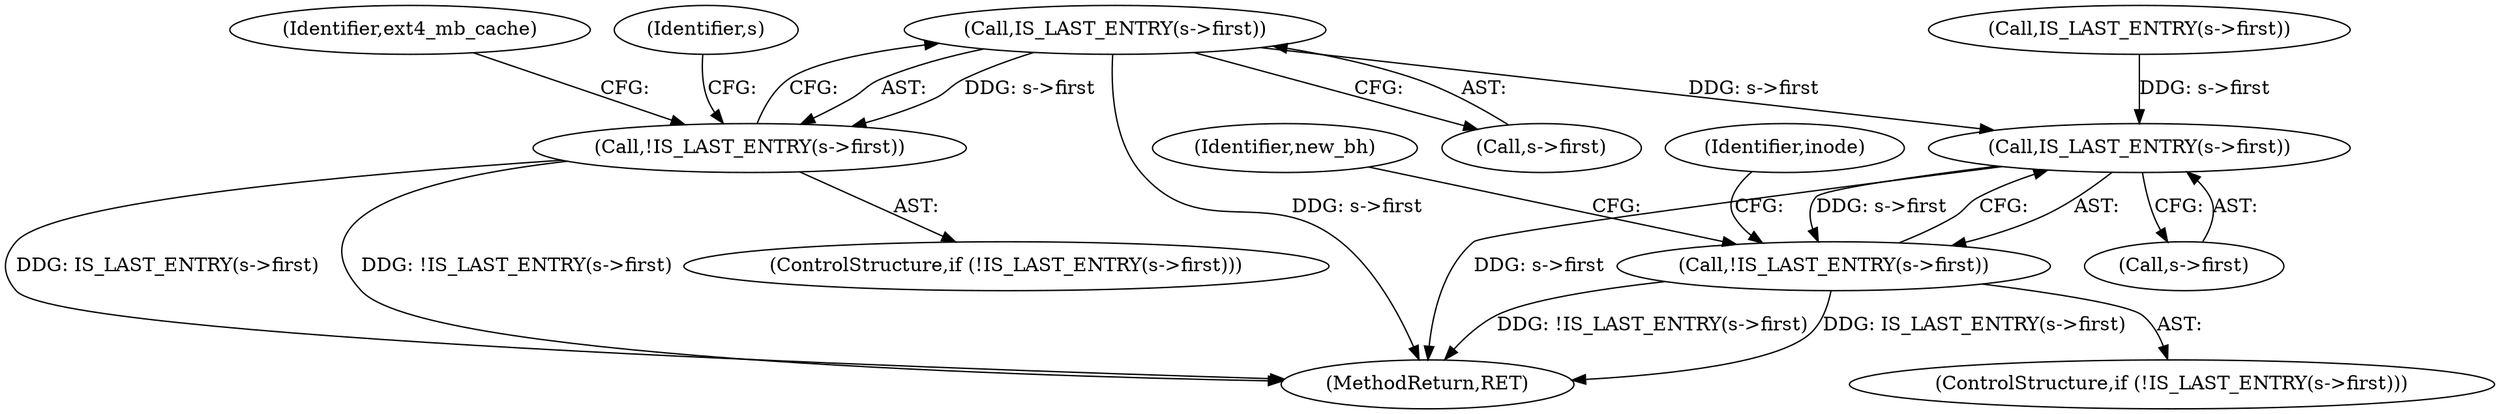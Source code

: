digraph "0_linux_82939d7999dfc1f1998c4b1c12e2f19edbdff272_3@pointer" {
"1000233" [label="(Call,IS_LAST_ENTRY(s->first))"];
"1000232" [label="(Call,!IS_LAST_ENTRY(s->first))"];
"1000499" [label="(Call,IS_LAST_ENTRY(s->first))"];
"1000498" [label="(Call,!IS_LAST_ENTRY(s->first))"];
"1000498" [label="(Call,!IS_LAST_ENTRY(s->first))"];
"1000505" [label="(Identifier,new_bh)"];
"1000231" [label="(ControlStructure,if (!IS_LAST_ENTRY(s->first)))"];
"1000240" [label="(Identifier,s)"];
"1000500" [label="(Call,s->first)"];
"1000730" [label="(Identifier,inode)"];
"1000246" [label="(Identifier,ext4_mb_cache)"];
"1000233" [label="(Call,IS_LAST_ENTRY(s->first))"];
"1000234" [label="(Call,s->first)"];
"1000484" [label="(Call,IS_LAST_ENTRY(s->first))"];
"1000802" [label="(MethodReturn,RET)"];
"1000232" [label="(Call,!IS_LAST_ENTRY(s->first))"];
"1000497" [label="(ControlStructure,if (!IS_LAST_ENTRY(s->first)))"];
"1000499" [label="(Call,IS_LAST_ENTRY(s->first))"];
"1000233" -> "1000232"  [label="AST: "];
"1000233" -> "1000234"  [label="CFG: "];
"1000234" -> "1000233"  [label="AST: "];
"1000232" -> "1000233"  [label="CFG: "];
"1000233" -> "1000802"  [label="DDG: s->first"];
"1000233" -> "1000232"  [label="DDG: s->first"];
"1000233" -> "1000499"  [label="DDG: s->first"];
"1000232" -> "1000231"  [label="AST: "];
"1000240" -> "1000232"  [label="CFG: "];
"1000246" -> "1000232"  [label="CFG: "];
"1000232" -> "1000802"  [label="DDG: IS_LAST_ENTRY(s->first)"];
"1000232" -> "1000802"  [label="DDG: !IS_LAST_ENTRY(s->first)"];
"1000499" -> "1000498"  [label="AST: "];
"1000499" -> "1000500"  [label="CFG: "];
"1000500" -> "1000499"  [label="AST: "];
"1000498" -> "1000499"  [label="CFG: "];
"1000499" -> "1000802"  [label="DDG: s->first"];
"1000499" -> "1000498"  [label="DDG: s->first"];
"1000484" -> "1000499"  [label="DDG: s->first"];
"1000498" -> "1000497"  [label="AST: "];
"1000505" -> "1000498"  [label="CFG: "];
"1000730" -> "1000498"  [label="CFG: "];
"1000498" -> "1000802"  [label="DDG: !IS_LAST_ENTRY(s->first)"];
"1000498" -> "1000802"  [label="DDG: IS_LAST_ENTRY(s->first)"];
}
